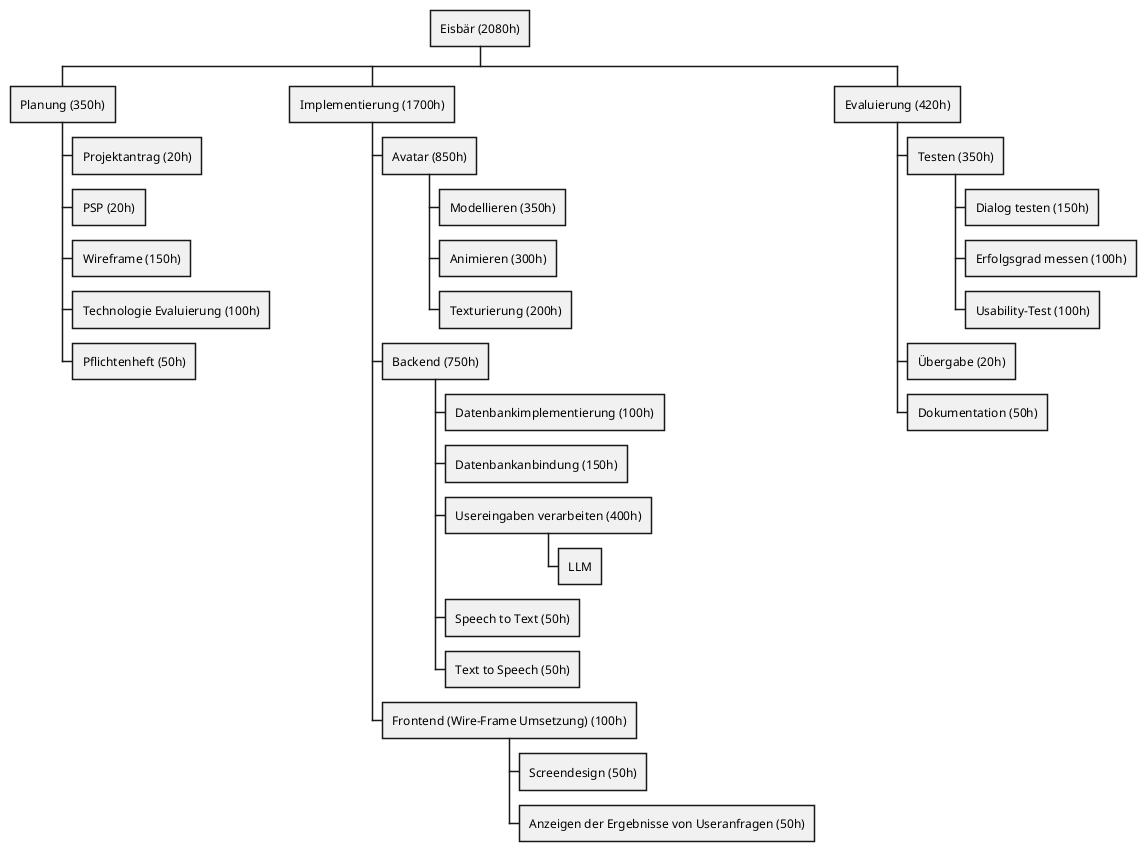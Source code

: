 @startwbs
* Eisbär (2080h)

** Planung (350h)

*** Projektantrag (20h)
*** PSP (20h)
*** Wireframe (150h)
*** Technologie Evaluierung (100h)
*** Pflichtenheft (50h)

**  Implementierung (1700h)

*** Avatar (850h)

**** Modellieren (350h)
**** Animieren (300h)
**** Texturierung (200h)

*** Backend (750h)

**** Datenbankimplementierung (100h)
**** Datenbankanbindung (150h)
**** Usereingaben verarbeiten (400h)
***** LLM
**** Speech to Text (50h)
**** Text to Speech (50h)

*** Frontend (Wire-Frame Umsetzung) (100h)

**** Screendesign (50h)
**** Anzeigen der Ergebnisse von Useranfragen (50h)

** Evaluierung (420h)

*** Testen (350h)

**** Dialog testen (150h)
**** Erfolgsgrad messen (100h)
**** Usability-Test (100h)

*** Übergabe (20h)

*** Dokumentation (50h)
@endwbs